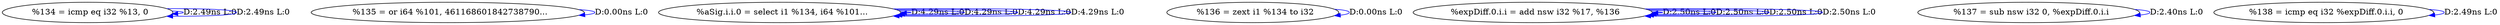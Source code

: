 digraph {
Node0x34974c0[label="  %134 = icmp eq i32 %13, 0"];
Node0x34974c0 -> Node0x34974c0[label="D:2.49ns L:0",color=blue];
Node0x34974c0 -> Node0x34974c0[label="D:2.49ns L:0",color=blue];
Node0x34975a0[label="  %135 = or i64 %101, 461168601842738790..."];
Node0x34975a0 -> Node0x34975a0[label="D:0.00ns L:0",color=blue];
Node0x3497680[label="  %aSig.i.i.0 = select i1 %134, i64 %101..."];
Node0x3497680 -> Node0x3497680[label="D:4.29ns L:0",color=blue];
Node0x3497680 -> Node0x3497680[label="D:4.29ns L:0",color=blue];
Node0x3497680 -> Node0x3497680[label="D:4.29ns L:0",color=blue];
Node0x3497680 -> Node0x3497680[label="D:4.29ns L:0",color=blue];
Node0x3497760[label="  %136 = zext i1 %134 to i32"];
Node0x3497760 -> Node0x3497760[label="D:0.00ns L:0",color=blue];
Node0x3497840[label="  %expDiff.0.i.i = add nsw i32 %17, %136"];
Node0x3497840 -> Node0x3497840[label="D:2.50ns L:0",color=blue];
Node0x3497840 -> Node0x3497840[label="D:2.50ns L:0",color=blue];
Node0x3497840 -> Node0x3497840[label="D:2.50ns L:0",color=blue];
Node0x3497840 -> Node0x3497840[label="D:2.50ns L:0",color=blue];
Node0x3497920[label="  %137 = sub nsw i32 0, %expDiff.0.i.i"];
Node0x3497920 -> Node0x3497920[label="D:2.40ns L:0",color=blue];
Node0x3497a00[label="  %138 = icmp eq i32 %expDiff.0.i.i, 0"];
Node0x3497a00 -> Node0x3497a00[label="D:2.49ns L:0",color=blue];
}
